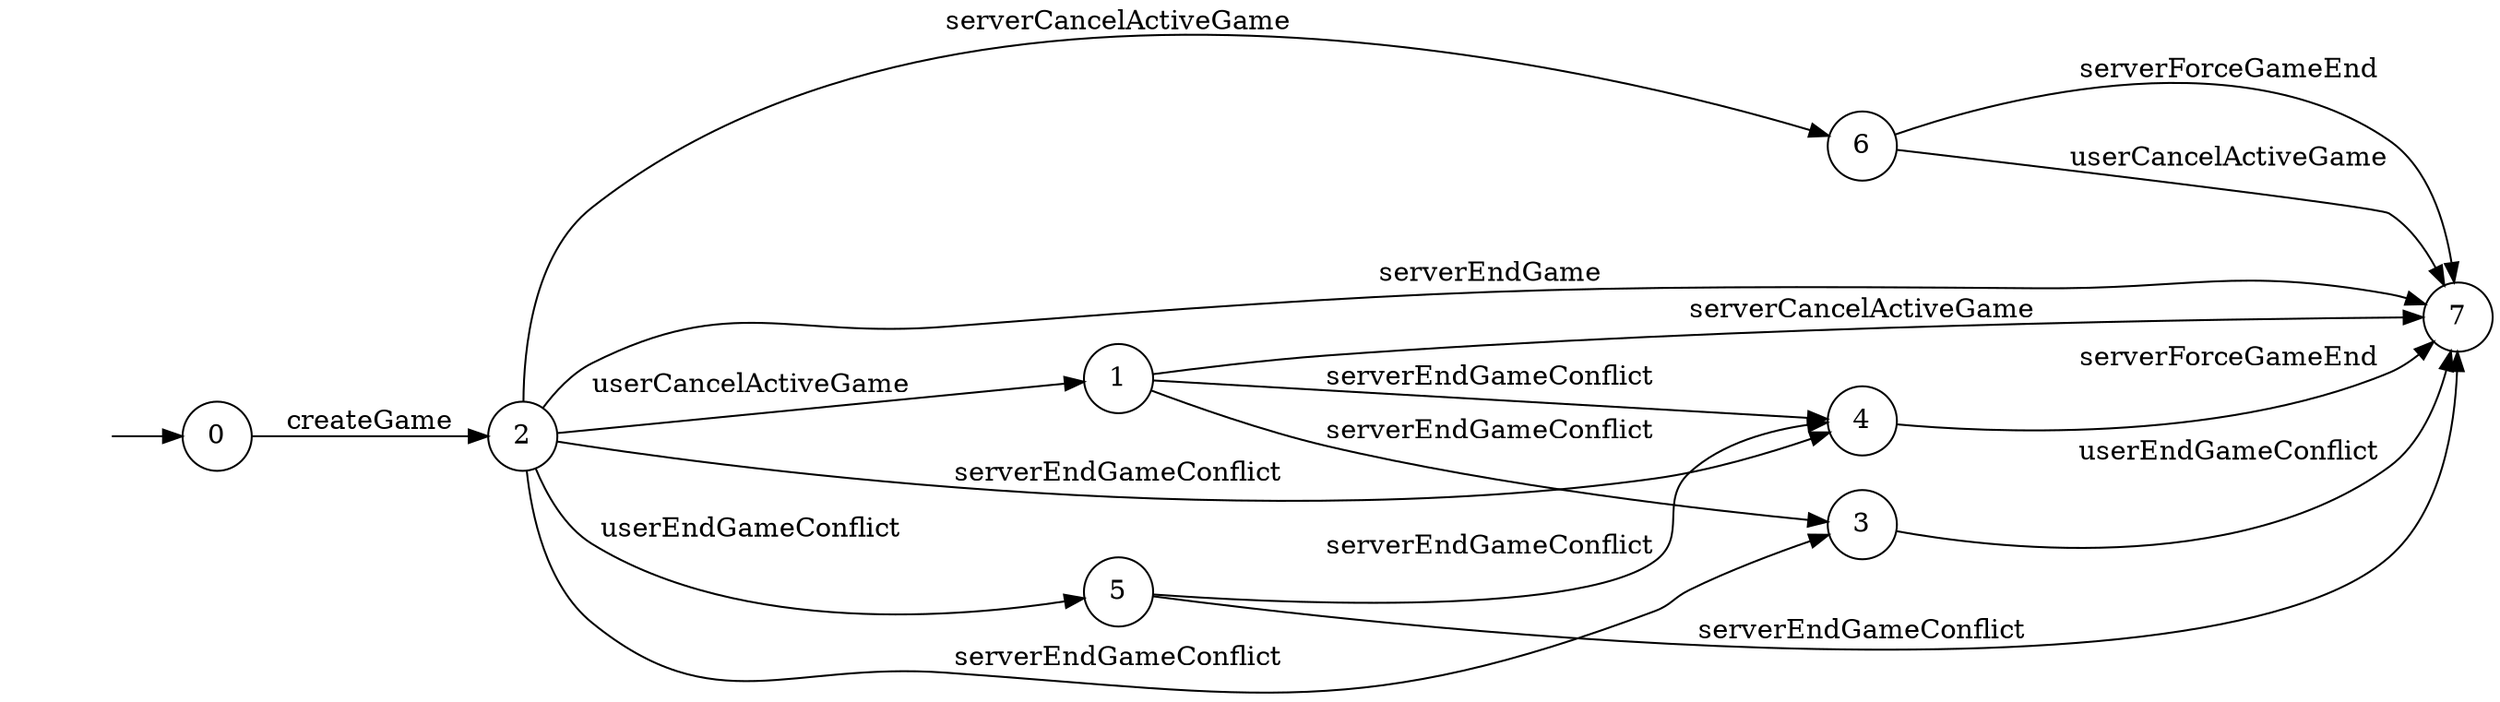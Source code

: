 digraph "./InvConPlus/Dapp-Automata-data/result//gamechannel-fix/0xaec1f783b29aab2727d7c374aa55483fe299fefa/GameChannel/FSM-8" {
	graph [rankdir=LR]
	"" [label="" shape=plaintext]
	1 [label=1 shape=circle]
	7 [label=7 shape=circle]
	6 [label=6 shape=circle]
	0 [label=0 shape=circle]
	2 [label=2 shape=circle]
	4 [label=4 shape=circle]
	5 [label=5 shape=circle]
	3 [label=3 shape=circle]
	"" -> 0 [label=""]
	0 -> 2 [label=createGame]
	2 -> 7 [label=serverEndGame]
	2 -> 1 [label=userCancelActiveGame]
	2 -> 6 [label=serverCancelActiveGame]
	2 -> 5 [label=userEndGameConflict]
	2 -> 4 [label=serverEndGameConflict]
	2 -> 3 [label=serverEndGameConflict]
	4 -> 7 [label=serverForceGameEnd]
	3 -> 7 [label=userEndGameConflict]
	5 -> 4 [label=serverEndGameConflict]
	5 -> 7 [label=serverEndGameConflict]
	6 -> 7 [label=userCancelActiveGame]
	6 -> 7 [label=serverForceGameEnd]
	1 -> 7 [label=serverCancelActiveGame]
	1 -> 4 [label=serverEndGameConflict]
	1 -> 3 [label=serverEndGameConflict]
}
